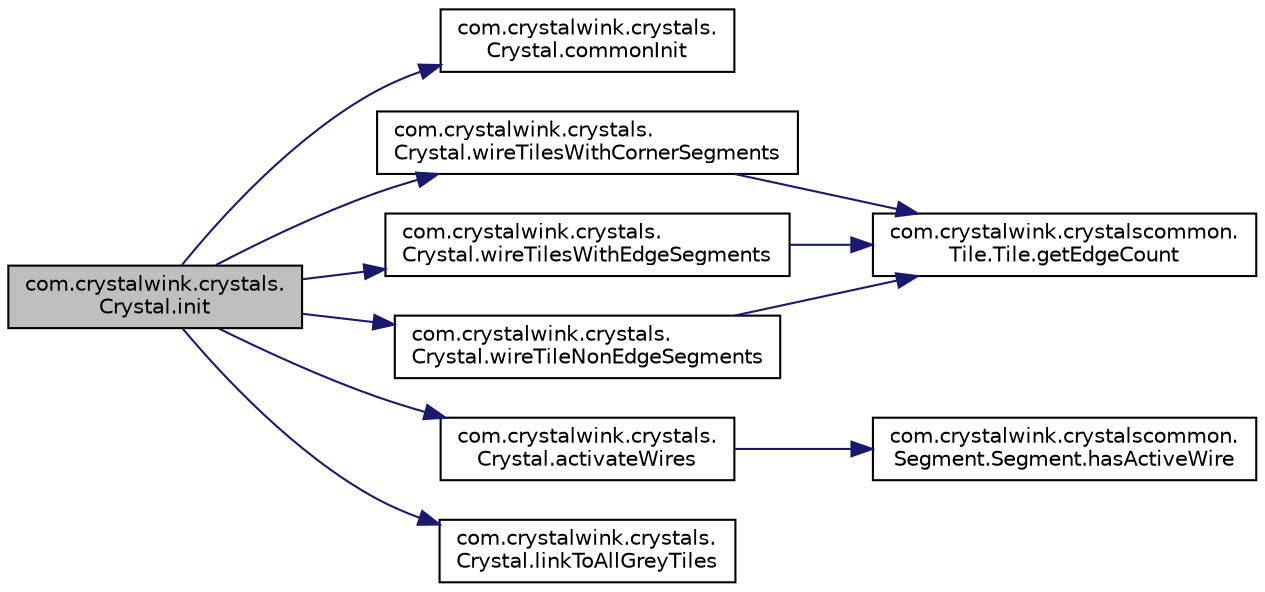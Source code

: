 digraph "com.crystalwink.crystals.Crystal.init"
{
  edge [fontname="Helvetica",fontsize="10",labelfontname="Helvetica",labelfontsize="10"];
  node [fontname="Helvetica",fontsize="10",shape=record];
  rankdir="LR";
  Node1 [label="com.crystalwink.crystals.\lCrystal.init",height=0.2,width=0.4,color="black", fillcolor="grey75", style="filled" fontcolor="black"];
  Node1 -> Node2 [color="midnightblue",fontsize="10",style="solid",fontname="Helvetica"];
  Node2 [label="com.crystalwink.crystals.\lCrystal.commonInit",height=0.2,width=0.4,color="black", fillcolor="white", style="filled",URL="$classcom_1_1crystalwink_1_1crystals_1_1Crystal.html#a77e2c89c7f988844a1bc7ea7923d7b9b"];
  Node1 -> Node3 [color="midnightblue",fontsize="10",style="solid",fontname="Helvetica"];
  Node3 [label="com.crystalwink.crystals.\lCrystal.wireTilesWithCornerSegments",height=0.2,width=0.4,color="black", fillcolor="white", style="filled",URL="$classcom_1_1crystalwink_1_1crystals_1_1Crystal.html#ac9aa24b53594d7980dd0ae997e75088f"];
  Node3 -> Node4 [color="midnightblue",fontsize="10",style="solid",fontname="Helvetica"];
  Node4 [label="com.crystalwink.crystalscommon.\lTile.Tile.getEdgeCount",height=0.2,width=0.4,color="black", fillcolor="white", style="filled",URL="$classcom_1_1crystalwink_1_1crystalscommon_1_1Tile_1_1Tile.html#ad4b44b49321d5f6032b633cf4ff44de9"];
  Node1 -> Node5 [color="midnightblue",fontsize="10",style="solid",fontname="Helvetica"];
  Node5 [label="com.crystalwink.crystals.\lCrystal.wireTilesWithEdgeSegments",height=0.2,width=0.4,color="black", fillcolor="white", style="filled",URL="$classcom_1_1crystalwink_1_1crystals_1_1Crystal.html#ada017a73a18eeb7c9e134eb2a114418f"];
  Node5 -> Node4 [color="midnightblue",fontsize="10",style="solid",fontname="Helvetica"];
  Node1 -> Node6 [color="midnightblue",fontsize="10",style="solid",fontname="Helvetica"];
  Node6 [label="com.crystalwink.crystals.\lCrystal.wireTileNonEdgeSegments",height=0.2,width=0.4,color="black", fillcolor="white", style="filled",URL="$classcom_1_1crystalwink_1_1crystals_1_1Crystal.html#a89907bf5792a10cb05ffba6d26836984"];
  Node6 -> Node4 [color="midnightblue",fontsize="10",style="solid",fontname="Helvetica"];
  Node1 -> Node7 [color="midnightblue",fontsize="10",style="solid",fontname="Helvetica"];
  Node7 [label="com.crystalwink.crystals.\lCrystal.activateWires",height=0.2,width=0.4,color="black", fillcolor="white", style="filled",URL="$classcom_1_1crystalwink_1_1crystals_1_1Crystal.html#a1206f1f4daf1ec8d02eb6cc0235d6d38"];
  Node7 -> Node8 [color="midnightblue",fontsize="10",style="solid",fontname="Helvetica"];
  Node8 [label="com.crystalwink.crystalscommon.\lSegment.Segment.hasActiveWire",height=0.2,width=0.4,color="black", fillcolor="white", style="filled",URL="$classcom_1_1crystalwink_1_1crystalscommon_1_1Segment_1_1Segment.html#aa010247ca1a75ef36bd17f9cff3d897d"];
  Node1 -> Node9 [color="midnightblue",fontsize="10",style="solid",fontname="Helvetica"];
  Node9 [label="com.crystalwink.crystals.\lCrystal.linkToAllGreyTiles",height=0.2,width=0.4,color="black", fillcolor="white", style="filled",URL="$classcom_1_1crystalwink_1_1crystals_1_1Crystal.html#a86256044a88131f79d53e048be92d513"];
}
